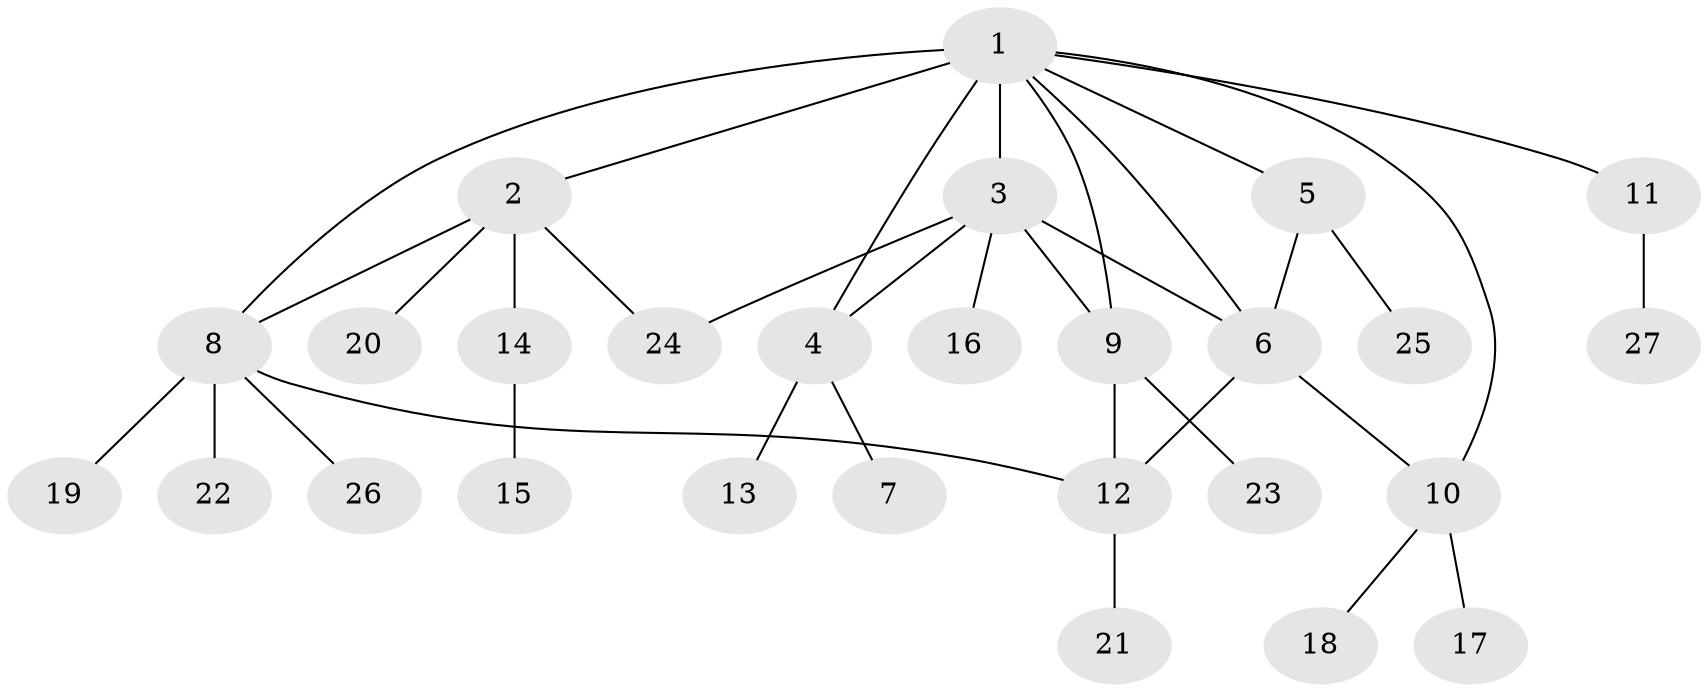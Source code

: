 // original degree distribution, {26: 0.018867924528301886, 6: 0.03773584905660377, 2: 0.18867924528301888, 1: 0.5471698113207547, 7: 0.03773584905660377, 3: 0.09433962264150944, 5: 0.03773584905660377, 4: 0.03773584905660377}
// Generated by graph-tools (version 1.1) at 2025/35/03/09/25 02:35:43]
// undirected, 27 vertices, 35 edges
graph export_dot {
graph [start="1"]
  node [color=gray90,style=filled];
  1;
  2;
  3;
  4;
  5;
  6;
  7;
  8;
  9;
  10;
  11;
  12;
  13;
  14;
  15;
  16;
  17;
  18;
  19;
  20;
  21;
  22;
  23;
  24;
  25;
  26;
  27;
  1 -- 2 [weight=1.0];
  1 -- 3 [weight=12.0];
  1 -- 4 [weight=1.0];
  1 -- 5 [weight=1.0];
  1 -- 6 [weight=2.0];
  1 -- 8 [weight=1.0];
  1 -- 9 [weight=1.0];
  1 -- 10 [weight=1.0];
  1 -- 11 [weight=1.0];
  2 -- 8 [weight=1.0];
  2 -- 14 [weight=1.0];
  2 -- 20 [weight=1.0];
  2 -- 24 [weight=1.0];
  3 -- 4 [weight=1.0];
  3 -- 6 [weight=1.0];
  3 -- 9 [weight=1.0];
  3 -- 16 [weight=1.0];
  3 -- 24 [weight=1.0];
  4 -- 7 [weight=1.0];
  4 -- 13 [weight=1.0];
  5 -- 6 [weight=1.0];
  5 -- 25 [weight=1.0];
  6 -- 10 [weight=1.0];
  6 -- 12 [weight=2.0];
  8 -- 12 [weight=1.0];
  8 -- 19 [weight=1.0];
  8 -- 22 [weight=1.0];
  8 -- 26 [weight=1.0];
  9 -- 12 [weight=1.0];
  9 -- 23 [weight=1.0];
  10 -- 17 [weight=1.0];
  10 -- 18 [weight=1.0];
  11 -- 27 [weight=1.0];
  12 -- 21 [weight=2.0];
  14 -- 15 [weight=1.0];
}
